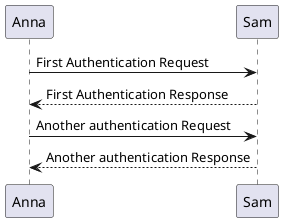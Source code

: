 @startuml
Anna -> Sam: First Authentication Request
Sam --> Anna: First Authentication Response

Anna -> Sam: Another authentication Request
Anna <-- Sam: Another authentication Response
@enduml